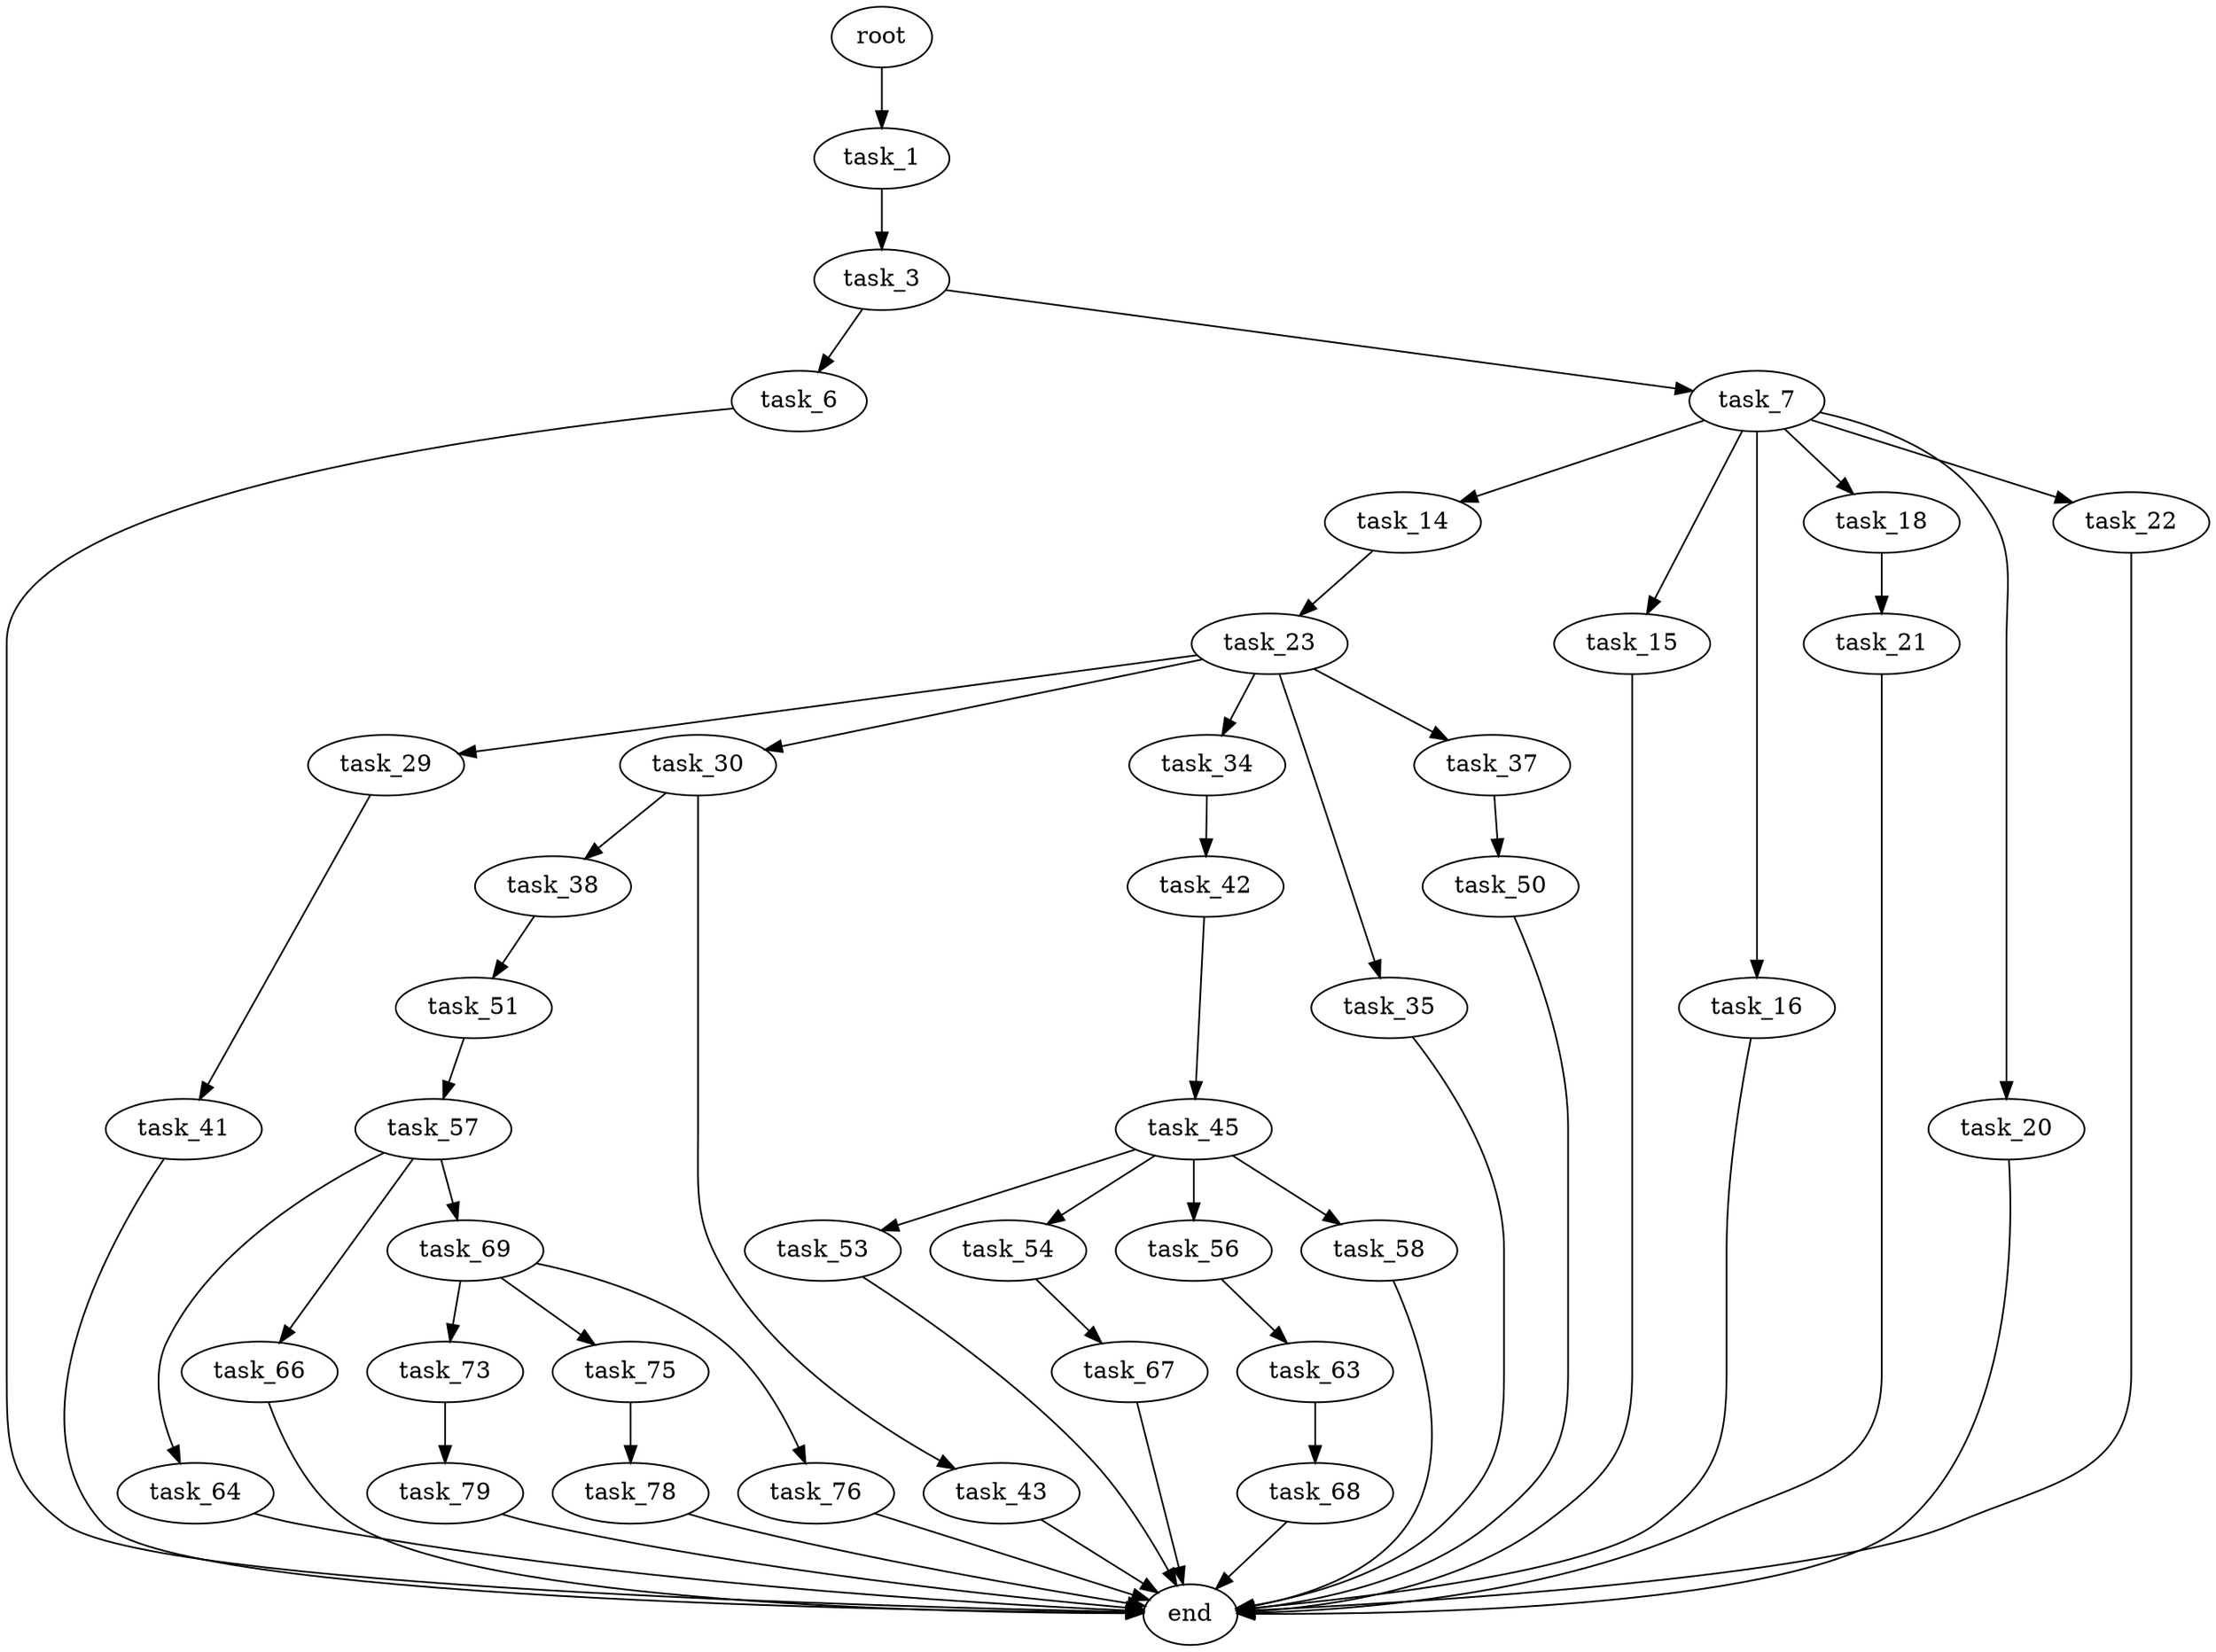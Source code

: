 digraph G {
  root [size="0.000000"];
  task_1 [size="12454857934.000000"];
  task_3 [size="1302019106.000000"];
  task_6 [size="1073741824000.000000"];
  task_7 [size="335337621123.000000"];
  task_14 [size="16678123255.000000"];
  task_15 [size="716286751926.000000"];
  task_16 [size="68719476736.000000"];
  task_18 [size="30162666145.000000"];
  task_20 [size="549755813888.000000"];
  task_21 [size="23818112338.000000"];
  task_22 [size="65875536707.000000"];
  task_23 [size="898395065173.000000"];
  task_29 [size="33065861502.000000"];
  task_30 [size="782757789696.000000"];
  task_34 [size="2869357567.000000"];
  task_35 [size="368293445632.000000"];
  task_37 [size="11716636557.000000"];
  task_38 [size="549755813888.000000"];
  task_41 [size="231928233984.000000"];
  task_42 [size="14552838736.000000"];
  task_43 [size="9373156658.000000"];
  task_45 [size="111913297228.000000"];
  task_50 [size="137774375569.000000"];
  task_51 [size="588117055244.000000"];
  task_53 [size="549755813888.000000"];
  task_54 [size="24817486608.000000"];
  task_56 [size="28991029248.000000"];
  task_57 [size="1073741824000.000000"];
  task_58 [size="209317211744.000000"];
  task_63 [size="11813349791.000000"];
  task_64 [size="134217728000.000000"];
  task_66 [size="29410281995.000000"];
  task_67 [size="3022808075.000000"];
  task_68 [size="28991029248.000000"];
  task_69 [size="6768941269.000000"];
  task_73 [size="68719476736.000000"];
  task_75 [size="231928233984.000000"];
  task_76 [size="368293445632.000000"];
  task_78 [size="782757789696.000000"];
  task_79 [size="782757789696.000000"];
  end [size="0.000000"];

  root -> task_1 [size="1.000000"];
  task_1 -> task_3 [size="536870912.000000"];
  task_3 -> task_6 [size="33554432.000000"];
  task_3 -> task_7 [size="33554432.000000"];
  task_6 -> end [size="1.000000"];
  task_7 -> task_14 [size="301989888.000000"];
  task_7 -> task_15 [size="301989888.000000"];
  task_7 -> task_16 [size="301989888.000000"];
  task_7 -> task_18 [size="301989888.000000"];
  task_7 -> task_20 [size="301989888.000000"];
  task_7 -> task_22 [size="301989888.000000"];
  task_14 -> task_23 [size="838860800.000000"];
  task_15 -> end [size="1.000000"];
  task_16 -> end [size="1.000000"];
  task_18 -> task_21 [size="838860800.000000"];
  task_20 -> end [size="1.000000"];
  task_21 -> end [size="1.000000"];
  task_22 -> end [size="1.000000"];
  task_23 -> task_29 [size="838860800.000000"];
  task_23 -> task_30 [size="838860800.000000"];
  task_23 -> task_34 [size="838860800.000000"];
  task_23 -> task_35 [size="838860800.000000"];
  task_23 -> task_37 [size="838860800.000000"];
  task_29 -> task_41 [size="33554432.000000"];
  task_30 -> task_38 [size="679477248.000000"];
  task_30 -> task_43 [size="679477248.000000"];
  task_34 -> task_42 [size="134217728.000000"];
  task_35 -> end [size="1.000000"];
  task_37 -> task_50 [size="301989888.000000"];
  task_38 -> task_51 [size="536870912.000000"];
  task_41 -> end [size="1.000000"];
  task_42 -> task_45 [size="411041792.000000"];
  task_43 -> end [size="1.000000"];
  task_45 -> task_53 [size="536870912.000000"];
  task_45 -> task_54 [size="536870912.000000"];
  task_45 -> task_56 [size="536870912.000000"];
  task_45 -> task_58 [size="536870912.000000"];
  task_50 -> end [size="1.000000"];
  task_51 -> task_57 [size="411041792.000000"];
  task_53 -> end [size="1.000000"];
  task_54 -> task_67 [size="679477248.000000"];
  task_56 -> task_63 [size="75497472.000000"];
  task_57 -> task_64 [size="838860800.000000"];
  task_57 -> task_66 [size="838860800.000000"];
  task_57 -> task_69 [size="838860800.000000"];
  task_58 -> end [size="1.000000"];
  task_63 -> task_68 [size="679477248.000000"];
  task_64 -> end [size="1.000000"];
  task_66 -> end [size="1.000000"];
  task_67 -> end [size="1.000000"];
  task_68 -> end [size="1.000000"];
  task_69 -> task_73 [size="838860800.000000"];
  task_69 -> task_75 [size="838860800.000000"];
  task_69 -> task_76 [size="838860800.000000"];
  task_73 -> task_79 [size="134217728.000000"];
  task_75 -> task_78 [size="301989888.000000"];
  task_76 -> end [size="1.000000"];
  task_78 -> end [size="1.000000"];
  task_79 -> end [size="1.000000"];
}

